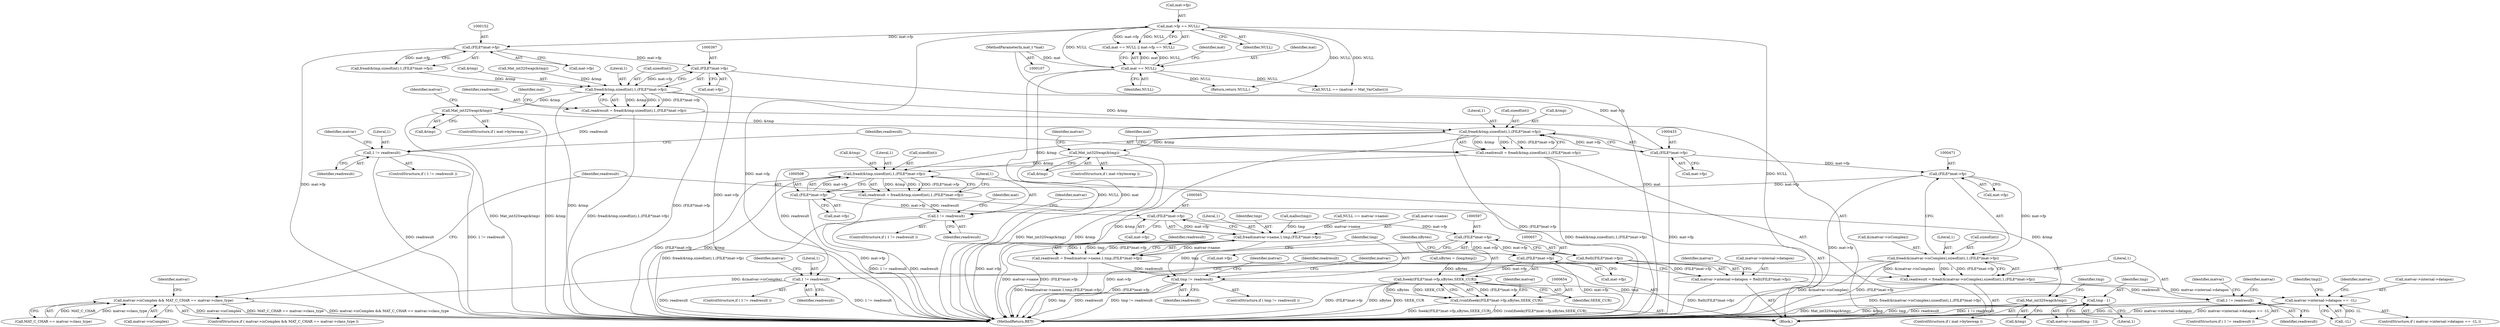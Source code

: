 digraph "0_matio_651a8e28099edb5fbb9e4e1d4d3238848f446c9a@pointer" {
"1000396" [label="(Call,(FILE*)mat->fp)"];
"1000151" [label="(Call,(FILE*)mat->fp)"];
"1000127" [label="(Call,mat->fp == NULL)"];
"1000124" [label="(Call,mat == NULL)"];
"1000108" [label="(MethodParameterIn,mat_t *mat)"];
"1000390" [label="(Call,fread(&tmp,sizeof(int),1,(FILE*)mat->fp))"];
"1000388" [label="(Call,readresult = fread(&tmp,sizeof(int),1,(FILE*)mat->fp))"];
"1000416" [label="(Call,1 != readresult)"];
"1000405" [label="(Call,Mat_int32Swap(&tmp))"];
"1000426" [label="(Call,fread(&tmp,sizeof(int),1,(FILE*)mat->fp))"];
"1000424" [label="(Call,readresult = fread(&tmp,sizeof(int),1,(FILE*)mat->fp))"];
"1000452" [label="(Call,1 != readresult)"];
"1000441" [label="(Call,Mat_int32Swap(&tmp))"];
"1000501" [label="(Call,fread(&tmp,sizeof(int),1,(FILE*)mat->fp))"];
"1000499" [label="(Call,readresult = fread(&tmp,sizeof(int),1,(FILE*)mat->fp))"];
"1000513" [label="(Call,1 != readresult)"];
"1000525" [label="(Call,Mat_int32Swap(&tmp))"];
"1000432" [label="(Call,(FILE*)mat->fp)"];
"1000470" [label="(Call,(FILE*)mat->fp)"];
"1000462" [label="(Call,fread(&(matvar->isComplex),sizeof(int),1,(FILE*)mat->fp))"];
"1000460" [label="(Call,readresult = fread(&(matvar->isComplex),sizeof(int),1,(FILE*)mat->fp))"];
"1000476" [label="(Call,1 != readresult)"];
"1000485" [label="(Call,matvar->isComplex && MAT_C_CHAR == matvar->class_type)"];
"1000507" [label="(Call,(FILE*)mat->fp)"];
"1000564" [label="(Call,(FILE*)mat->fp)"];
"1000558" [label="(Call,fread(matvar->name,1,tmp,(FILE*)mat->fp))"];
"1000556" [label="(Call,readresult = fread(matvar->name,1,tmp,(FILE*)mat->fp))"];
"1000570" [label="(Call,tmp != readresult)"];
"1000585" [label="(Call,tmp - 1)"];
"1000596" [label="(Call,(FILE*)mat->fp)"];
"1000595" [label="(Call,ftell((FILE*)mat->fp))"];
"1000589" [label="(Call,matvar->internal->datapos = ftell((FILE*)mat->fp))"];
"1000602" [label="(Call,matvar->internal->datapos == -1L)"];
"1000656" [label="(Call,(FILE*)mat->fp)"];
"1000655" [label="(Call,fseek((FILE*)mat->fp,nBytes,SEEK_CUR))"];
"1000653" [label="(Call,(void)fseek((FILE*)mat->fp,nBytes,SEEK_CUR))"];
"1000153" [label="(Call,mat->fp)"];
"1000563" [label="(Identifier,tmp)"];
"1000469" [label="(Literal,1)"];
"1000467" [label="(Call,sizeof(int))"];
"1000526" [label="(Call,&tmp)"];
"1000485" [label="(Call,matvar->isComplex && MAT_C_CHAR == matvar->class_type)"];
"1000472" [label="(Call,mat->fp)"];
"1000566" [label="(Call,mat->fp)"];
"1000496" [label="(Identifier,matvar)"];
"1000108" [label="(MethodParameterIn,mat_t *mat)"];
"1000506" [label="(Literal,1)"];
"1000608" [label="(Call,-1L)"];
"1000556" [label="(Call,readresult = fread(matvar->name,1,tmp,(FILE*)mat->fp))"];
"1000454" [label="(Identifier,readresult)"];
"1000570" [label="(Call,tmp != readresult)"];
"1000512" [label="(ControlStructure,if ( 1 != readresult ))"];
"1000395" [label="(Literal,1)"];
"1000131" [label="(Identifier,NULL)"];
"1000415" [label="(ControlStructure,if ( 1 != readresult ))"];
"1000460" [label="(Call,readresult = fread(&(matvar->isComplex),sizeof(int),1,(FILE*)mat->fp))"];
"1000453" [label="(Literal,1)"];
"1000403" [label="(Identifier,mat)"];
"1000462" [label="(Call,fread(&(matvar->isComplex),sizeof(int),1,(FILE*)mat->fp))"];
"1000612" [label="(Identifier,matvar)"];
"1000431" [label="(Literal,1)"];
"1000514" [label="(Literal,1)"];
"1000145" [label="(Call,fread(&tmp,sizeof(int),1,(FILE*)mat->fp))"];
"1000602" [label="(Call,matvar->internal->datapos == -1L)"];
"1000648" [label="(Call,nBytes = (long)tmp2)"];
"1000598" [label="(Call,mat->fp)"];
"1000543" [label="(Call,malloc(tmp))"];
"1000603" [label="(Call,matvar->internal->datapos)"];
"1000406" [label="(Call,&tmp)"];
"1000389" [label="(Identifier,readresult)"];
"1000595" [label="(Call,ftell((FILE*)mat->fp))"];
"1000396" [label="(Call,(FILE*)mat->fp)"];
"1000605" [label="(Identifier,matvar)"];
"1000621" [label="(Identifier,tmp2)"];
"1000655" [label="(Call,fseek((FILE*)mat->fp,nBytes,SEEK_CUR))"];
"1000109" [label="(Block,)"];
"1000461" [label="(Identifier,readresult)"];
"1000658" [label="(Call,mat->fp)"];
"1000457" [label="(Identifier,matvar)"];
"1000572" [label="(Identifier,readresult)"];
"1000429" [label="(Call,sizeof(int))"];
"1000151" [label="(Call,(FILE*)mat->fp)"];
"1000596" [label="(Call,(FILE*)mat->fp)"];
"1000390" [label="(Call,fread(&tmp,sizeof(int),1,(FILE*)mat->fp))"];
"1000388" [label="(Call,readresult = fread(&tmp,sizeof(int),1,(FILE*)mat->fp))"];
"1000500" [label="(Identifier,readresult)"];
"1000504" [label="(Call,sizeof(int))"];
"1000564" [label="(Call,(FILE*)mat->fp)"];
"1000571" [label="(Identifier,tmp)"];
"1000575" [label="(Identifier,matvar)"];
"1000421" [label="(Identifier,matvar)"];
"1000656" [label="(Call,(FILE*)mat->fp)"];
"1000451" [label="(ControlStructure,if ( 1 != readresult ))"];
"1000665" [label="(MethodReturn,RET)"];
"1000478" [label="(Identifier,readresult)"];
"1000452" [label="(Call,1 != readresult)"];
"1000425" [label="(Identifier,readresult)"];
"1000393" [label="(Call,sizeof(int))"];
"1000128" [label="(Call,mat->fp)"];
"1000405" [label="(Call,Mat_int32Swap(&tmp))"];
"1000557" [label="(Identifier,readresult)"];
"1000129" [label="(Identifier,mat)"];
"1000416" [label="(Call,1 != readresult)"];
"1000398" [label="(Call,mat->fp)"];
"1000546" [label="(Call,NULL == matvar->name)"];
"1000424" [label="(Call,readresult = fread(&tmp,sizeof(int),1,(FILE*)mat->fp))"];
"1000475" [label="(ControlStructure,if ( 1 != readresult ))"];
"1000569" [label="(ControlStructure,if ( tmp != readresult ))"];
"1000583" [label="(Identifier,matvar)"];
"1000411" [label="(Identifier,matvar)"];
"1000585" [label="(Call,tmp - 1)"];
"1000502" [label="(Call,&tmp)"];
"1000463" [label="(Call,&(matvar->isComplex))"];
"1000499" [label="(Call,readresult = fread(&tmp,sizeof(int),1,(FILE*)mat->fp))"];
"1000513" [label="(Call,1 != readresult)"];
"1000653" [label="(Call,(void)fseek((FILE*)mat->fp,nBytes,SEEK_CUR))"];
"1000470" [label="(Call,(FILE*)mat->fp)"];
"1000484" [label="(ControlStructure,if ( matvar->isComplex && MAT_C_CHAR == matvar->class_type ))"];
"1000486" [label="(Call,matvar->isComplex)"];
"1000530" [label="(Identifier,tmp)"];
"1000501" [label="(Call,fread(&tmp,sizeof(int),1,(FILE*)mat->fp))"];
"1000439" [label="(Identifier,mat)"];
"1000437" [label="(ControlStructure,if ( mat->byteswap ))"];
"1000507" [label="(Call,(FILE*)mat->fp)"];
"1000664" [label="(Identifier,matvar)"];
"1000401" [label="(ControlStructure,if ( mat->byteswap ))"];
"1000525" [label="(Call,Mat_int32Swap(&tmp))"];
"1000558" [label="(Call,fread(matvar->name,1,tmp,(FILE*)mat->fp))"];
"1000391" [label="(Call,&tmp)"];
"1000523" [label="(Identifier,mat)"];
"1000589" [label="(Call,matvar->internal->datapos = ftell((FILE*)mat->fp))"];
"1000181" [label="(Call,Mat_int32Swap(&tmp))"];
"1000489" [label="(Call,MAT_C_CHAR == matvar->class_type)"];
"1000586" [label="(Identifier,tmp)"];
"1000661" [label="(Identifier,nBytes)"];
"1000662" [label="(Identifier,SEEK_CUR)"];
"1000426" [label="(Call,fread(&tmp,sizeof(int),1,(FILE*)mat->fp))"];
"1000132" [label="(Return,return NULL;)"];
"1000447" [label="(Identifier,matvar)"];
"1000559" [label="(Call,matvar->name)"];
"1000477" [label="(Literal,1)"];
"1000581" [label="(Call,matvar->name[tmp - 1])"];
"1000521" [label="(ControlStructure,if ( mat->byteswap ))"];
"1000590" [label="(Call,matvar->internal->datapos)"];
"1000562" [label="(Literal,1)"];
"1000127" [label="(Call,mat->fp == NULL)"];
"1000518" [label="(Identifier,matvar)"];
"1000601" [label="(ControlStructure,if ( matvar->internal->datapos == -1L ))"];
"1000434" [label="(Call,mat->fp)"];
"1000487" [label="(Identifier,matvar)"];
"1000441" [label="(Call,Mat_int32Swap(&tmp))"];
"1000587" [label="(Literal,1)"];
"1000126" [label="(Identifier,NULL)"];
"1000442" [label="(Call,&tmp)"];
"1000509" [label="(Call,mat->fp)"];
"1000427" [label="(Call,&tmp)"];
"1000125" [label="(Identifier,mat)"];
"1000123" [label="(Call,mat == NULL || mat->fp == NULL)"];
"1000136" [label="(Call,NULL == (matvar = Mat_VarCalloc()))"];
"1000432" [label="(Call,(FILE*)mat->fp)"];
"1000476" [label="(Call,1 != readresult)"];
"1000124" [label="(Call,mat == NULL)"];
"1000417" [label="(Literal,1)"];
"1000481" [label="(Identifier,matvar)"];
"1000515" [label="(Identifier,readresult)"];
"1000418" [label="(Identifier,readresult)"];
"1000396" -> "1000390"  [label="AST: "];
"1000396" -> "1000398"  [label="CFG: "];
"1000397" -> "1000396"  [label="AST: "];
"1000398" -> "1000396"  [label="AST: "];
"1000390" -> "1000396"  [label="CFG: "];
"1000396" -> "1000665"  [label="DDG: mat->fp"];
"1000396" -> "1000390"  [label="DDG: mat->fp"];
"1000151" -> "1000396"  [label="DDG: mat->fp"];
"1000396" -> "1000432"  [label="DDG: mat->fp"];
"1000151" -> "1000145"  [label="AST: "];
"1000151" -> "1000153"  [label="CFG: "];
"1000152" -> "1000151"  [label="AST: "];
"1000153" -> "1000151"  [label="AST: "];
"1000145" -> "1000151"  [label="CFG: "];
"1000151" -> "1000665"  [label="DDG: mat->fp"];
"1000151" -> "1000145"  [label="DDG: mat->fp"];
"1000127" -> "1000151"  [label="DDG: mat->fp"];
"1000127" -> "1000123"  [label="AST: "];
"1000127" -> "1000131"  [label="CFG: "];
"1000128" -> "1000127"  [label="AST: "];
"1000131" -> "1000127"  [label="AST: "];
"1000123" -> "1000127"  [label="CFG: "];
"1000127" -> "1000665"  [label="DDG: mat->fp"];
"1000127" -> "1000665"  [label="DDG: NULL"];
"1000127" -> "1000123"  [label="DDG: mat->fp"];
"1000127" -> "1000123"  [label="DDG: NULL"];
"1000124" -> "1000127"  [label="DDG: NULL"];
"1000127" -> "1000132"  [label="DDG: NULL"];
"1000127" -> "1000136"  [label="DDG: NULL"];
"1000124" -> "1000123"  [label="AST: "];
"1000124" -> "1000126"  [label="CFG: "];
"1000125" -> "1000124"  [label="AST: "];
"1000126" -> "1000124"  [label="AST: "];
"1000129" -> "1000124"  [label="CFG: "];
"1000123" -> "1000124"  [label="CFG: "];
"1000124" -> "1000665"  [label="DDG: NULL"];
"1000124" -> "1000665"  [label="DDG: mat"];
"1000124" -> "1000123"  [label="DDG: mat"];
"1000124" -> "1000123"  [label="DDG: NULL"];
"1000108" -> "1000124"  [label="DDG: mat"];
"1000124" -> "1000132"  [label="DDG: NULL"];
"1000124" -> "1000136"  [label="DDG: NULL"];
"1000108" -> "1000107"  [label="AST: "];
"1000108" -> "1000665"  [label="DDG: mat"];
"1000390" -> "1000388"  [label="AST: "];
"1000391" -> "1000390"  [label="AST: "];
"1000393" -> "1000390"  [label="AST: "];
"1000395" -> "1000390"  [label="AST: "];
"1000388" -> "1000390"  [label="CFG: "];
"1000390" -> "1000665"  [label="DDG: (FILE*)mat->fp"];
"1000390" -> "1000665"  [label="DDG: &tmp"];
"1000390" -> "1000388"  [label="DDG: &tmp"];
"1000390" -> "1000388"  [label="DDG: 1"];
"1000390" -> "1000388"  [label="DDG: (FILE*)mat->fp"];
"1000181" -> "1000390"  [label="DDG: &tmp"];
"1000145" -> "1000390"  [label="DDG: &tmp"];
"1000390" -> "1000405"  [label="DDG: &tmp"];
"1000390" -> "1000426"  [label="DDG: &tmp"];
"1000388" -> "1000109"  [label="AST: "];
"1000389" -> "1000388"  [label="AST: "];
"1000403" -> "1000388"  [label="CFG: "];
"1000388" -> "1000665"  [label="DDG: fread(&tmp,sizeof(int),1,(FILE*)mat->fp)"];
"1000388" -> "1000416"  [label="DDG: readresult"];
"1000416" -> "1000415"  [label="AST: "];
"1000416" -> "1000418"  [label="CFG: "];
"1000417" -> "1000416"  [label="AST: "];
"1000418" -> "1000416"  [label="AST: "];
"1000421" -> "1000416"  [label="CFG: "];
"1000425" -> "1000416"  [label="CFG: "];
"1000416" -> "1000665"  [label="DDG: 1 != readresult"];
"1000416" -> "1000665"  [label="DDG: readresult"];
"1000405" -> "1000401"  [label="AST: "];
"1000405" -> "1000406"  [label="CFG: "];
"1000406" -> "1000405"  [label="AST: "];
"1000411" -> "1000405"  [label="CFG: "];
"1000405" -> "1000665"  [label="DDG: Mat_int32Swap(&tmp)"];
"1000405" -> "1000665"  [label="DDG: &tmp"];
"1000405" -> "1000426"  [label="DDG: &tmp"];
"1000426" -> "1000424"  [label="AST: "];
"1000426" -> "1000432"  [label="CFG: "];
"1000427" -> "1000426"  [label="AST: "];
"1000429" -> "1000426"  [label="AST: "];
"1000431" -> "1000426"  [label="AST: "];
"1000432" -> "1000426"  [label="AST: "];
"1000424" -> "1000426"  [label="CFG: "];
"1000426" -> "1000665"  [label="DDG: &tmp"];
"1000426" -> "1000665"  [label="DDG: (FILE*)mat->fp"];
"1000426" -> "1000424"  [label="DDG: &tmp"];
"1000426" -> "1000424"  [label="DDG: 1"];
"1000426" -> "1000424"  [label="DDG: (FILE*)mat->fp"];
"1000432" -> "1000426"  [label="DDG: mat->fp"];
"1000426" -> "1000441"  [label="DDG: &tmp"];
"1000426" -> "1000501"  [label="DDG: &tmp"];
"1000424" -> "1000109"  [label="AST: "];
"1000425" -> "1000424"  [label="AST: "];
"1000439" -> "1000424"  [label="CFG: "];
"1000424" -> "1000665"  [label="DDG: fread(&tmp,sizeof(int),1,(FILE*)mat->fp)"];
"1000424" -> "1000452"  [label="DDG: readresult"];
"1000452" -> "1000451"  [label="AST: "];
"1000452" -> "1000454"  [label="CFG: "];
"1000453" -> "1000452"  [label="AST: "];
"1000454" -> "1000452"  [label="AST: "];
"1000457" -> "1000452"  [label="CFG: "];
"1000461" -> "1000452"  [label="CFG: "];
"1000452" -> "1000665"  [label="DDG: 1 != readresult"];
"1000452" -> "1000665"  [label="DDG: readresult"];
"1000441" -> "1000437"  [label="AST: "];
"1000441" -> "1000442"  [label="CFG: "];
"1000442" -> "1000441"  [label="AST: "];
"1000447" -> "1000441"  [label="CFG: "];
"1000441" -> "1000665"  [label="DDG: &tmp"];
"1000441" -> "1000665"  [label="DDG: Mat_int32Swap(&tmp)"];
"1000441" -> "1000501"  [label="DDG: &tmp"];
"1000501" -> "1000499"  [label="AST: "];
"1000501" -> "1000507"  [label="CFG: "];
"1000502" -> "1000501"  [label="AST: "];
"1000504" -> "1000501"  [label="AST: "];
"1000506" -> "1000501"  [label="AST: "];
"1000507" -> "1000501"  [label="AST: "];
"1000499" -> "1000501"  [label="CFG: "];
"1000501" -> "1000665"  [label="DDG: (FILE*)mat->fp"];
"1000501" -> "1000665"  [label="DDG: &tmp"];
"1000501" -> "1000499"  [label="DDG: &tmp"];
"1000501" -> "1000499"  [label="DDG: 1"];
"1000501" -> "1000499"  [label="DDG: (FILE*)mat->fp"];
"1000507" -> "1000501"  [label="DDG: mat->fp"];
"1000501" -> "1000525"  [label="DDG: &tmp"];
"1000499" -> "1000109"  [label="AST: "];
"1000500" -> "1000499"  [label="AST: "];
"1000514" -> "1000499"  [label="CFG: "];
"1000499" -> "1000665"  [label="DDG: fread(&tmp,sizeof(int),1,(FILE*)mat->fp)"];
"1000499" -> "1000513"  [label="DDG: readresult"];
"1000513" -> "1000512"  [label="AST: "];
"1000513" -> "1000515"  [label="CFG: "];
"1000514" -> "1000513"  [label="AST: "];
"1000515" -> "1000513"  [label="AST: "];
"1000518" -> "1000513"  [label="CFG: "];
"1000523" -> "1000513"  [label="CFG: "];
"1000513" -> "1000665"  [label="DDG: 1 != readresult"];
"1000513" -> "1000665"  [label="DDG: readresult"];
"1000525" -> "1000521"  [label="AST: "];
"1000525" -> "1000526"  [label="CFG: "];
"1000526" -> "1000525"  [label="AST: "];
"1000530" -> "1000525"  [label="CFG: "];
"1000525" -> "1000665"  [label="DDG: Mat_int32Swap(&tmp)"];
"1000525" -> "1000665"  [label="DDG: &tmp"];
"1000432" -> "1000434"  [label="CFG: "];
"1000433" -> "1000432"  [label="AST: "];
"1000434" -> "1000432"  [label="AST: "];
"1000432" -> "1000665"  [label="DDG: mat->fp"];
"1000432" -> "1000470"  [label="DDG: mat->fp"];
"1000470" -> "1000462"  [label="AST: "];
"1000470" -> "1000472"  [label="CFG: "];
"1000471" -> "1000470"  [label="AST: "];
"1000472" -> "1000470"  [label="AST: "];
"1000462" -> "1000470"  [label="CFG: "];
"1000470" -> "1000665"  [label="DDG: mat->fp"];
"1000470" -> "1000462"  [label="DDG: mat->fp"];
"1000470" -> "1000507"  [label="DDG: mat->fp"];
"1000462" -> "1000460"  [label="AST: "];
"1000463" -> "1000462"  [label="AST: "];
"1000467" -> "1000462"  [label="AST: "];
"1000469" -> "1000462"  [label="AST: "];
"1000460" -> "1000462"  [label="CFG: "];
"1000462" -> "1000665"  [label="DDG: &(matvar->isComplex)"];
"1000462" -> "1000665"  [label="DDG: (FILE*)mat->fp"];
"1000462" -> "1000460"  [label="DDG: &(matvar->isComplex)"];
"1000462" -> "1000460"  [label="DDG: 1"];
"1000462" -> "1000460"  [label="DDG: (FILE*)mat->fp"];
"1000462" -> "1000485"  [label="DDG: &(matvar->isComplex)"];
"1000460" -> "1000109"  [label="AST: "];
"1000461" -> "1000460"  [label="AST: "];
"1000477" -> "1000460"  [label="CFG: "];
"1000460" -> "1000665"  [label="DDG: fread(&(matvar->isComplex),sizeof(int),1,(FILE*)mat->fp)"];
"1000460" -> "1000476"  [label="DDG: readresult"];
"1000476" -> "1000475"  [label="AST: "];
"1000476" -> "1000478"  [label="CFG: "];
"1000477" -> "1000476"  [label="AST: "];
"1000478" -> "1000476"  [label="AST: "];
"1000481" -> "1000476"  [label="CFG: "];
"1000487" -> "1000476"  [label="CFG: "];
"1000476" -> "1000665"  [label="DDG: 1 != readresult"];
"1000476" -> "1000665"  [label="DDG: readresult"];
"1000485" -> "1000484"  [label="AST: "];
"1000485" -> "1000486"  [label="CFG: "];
"1000485" -> "1000489"  [label="CFG: "];
"1000486" -> "1000485"  [label="AST: "];
"1000489" -> "1000485"  [label="AST: "];
"1000496" -> "1000485"  [label="CFG: "];
"1000500" -> "1000485"  [label="CFG: "];
"1000485" -> "1000665"  [label="DDG: matvar->isComplex"];
"1000485" -> "1000665"  [label="DDG: MAT_C_CHAR == matvar->class_type"];
"1000485" -> "1000665"  [label="DDG: matvar->isComplex && MAT_C_CHAR == matvar->class_type"];
"1000489" -> "1000485"  [label="DDG: MAT_C_CHAR"];
"1000489" -> "1000485"  [label="DDG: matvar->class_type"];
"1000507" -> "1000509"  [label="CFG: "];
"1000508" -> "1000507"  [label="AST: "];
"1000509" -> "1000507"  [label="AST: "];
"1000507" -> "1000665"  [label="DDG: mat->fp"];
"1000507" -> "1000564"  [label="DDG: mat->fp"];
"1000564" -> "1000558"  [label="AST: "];
"1000564" -> "1000566"  [label="CFG: "];
"1000565" -> "1000564"  [label="AST: "];
"1000566" -> "1000564"  [label="AST: "];
"1000558" -> "1000564"  [label="CFG: "];
"1000564" -> "1000665"  [label="DDG: mat->fp"];
"1000564" -> "1000558"  [label="DDG: mat->fp"];
"1000564" -> "1000596"  [label="DDG: mat->fp"];
"1000558" -> "1000556"  [label="AST: "];
"1000559" -> "1000558"  [label="AST: "];
"1000562" -> "1000558"  [label="AST: "];
"1000563" -> "1000558"  [label="AST: "];
"1000556" -> "1000558"  [label="CFG: "];
"1000558" -> "1000665"  [label="DDG: matvar->name"];
"1000558" -> "1000665"  [label="DDG: (FILE*)mat->fp"];
"1000558" -> "1000556"  [label="DDG: matvar->name"];
"1000558" -> "1000556"  [label="DDG: 1"];
"1000558" -> "1000556"  [label="DDG: tmp"];
"1000558" -> "1000556"  [label="DDG: (FILE*)mat->fp"];
"1000546" -> "1000558"  [label="DDG: matvar->name"];
"1000543" -> "1000558"  [label="DDG: tmp"];
"1000558" -> "1000570"  [label="DDG: tmp"];
"1000556" -> "1000109"  [label="AST: "];
"1000557" -> "1000556"  [label="AST: "];
"1000571" -> "1000556"  [label="CFG: "];
"1000556" -> "1000665"  [label="DDG: fread(matvar->name,1,tmp,(FILE*)mat->fp)"];
"1000556" -> "1000570"  [label="DDG: readresult"];
"1000570" -> "1000569"  [label="AST: "];
"1000570" -> "1000572"  [label="CFG: "];
"1000571" -> "1000570"  [label="AST: "];
"1000572" -> "1000570"  [label="AST: "];
"1000575" -> "1000570"  [label="CFG: "];
"1000583" -> "1000570"  [label="CFG: "];
"1000570" -> "1000665"  [label="DDG: tmp"];
"1000570" -> "1000665"  [label="DDG: readresult"];
"1000570" -> "1000665"  [label="DDG: tmp != readresult"];
"1000570" -> "1000585"  [label="DDG: tmp"];
"1000585" -> "1000581"  [label="AST: "];
"1000585" -> "1000587"  [label="CFG: "];
"1000586" -> "1000585"  [label="AST: "];
"1000587" -> "1000585"  [label="AST: "];
"1000581" -> "1000585"  [label="CFG: "];
"1000585" -> "1000665"  [label="DDG: tmp"];
"1000596" -> "1000595"  [label="AST: "];
"1000596" -> "1000598"  [label="CFG: "];
"1000597" -> "1000596"  [label="AST: "];
"1000598" -> "1000596"  [label="AST: "];
"1000595" -> "1000596"  [label="CFG: "];
"1000596" -> "1000665"  [label="DDG: mat->fp"];
"1000596" -> "1000595"  [label="DDG: mat->fp"];
"1000596" -> "1000656"  [label="DDG: mat->fp"];
"1000595" -> "1000589"  [label="AST: "];
"1000589" -> "1000595"  [label="CFG: "];
"1000595" -> "1000665"  [label="DDG: (FILE*)mat->fp"];
"1000595" -> "1000589"  [label="DDG: (FILE*)mat->fp"];
"1000589" -> "1000109"  [label="AST: "];
"1000590" -> "1000589"  [label="AST: "];
"1000605" -> "1000589"  [label="CFG: "];
"1000589" -> "1000665"  [label="DDG: ftell((FILE*)mat->fp)"];
"1000589" -> "1000602"  [label="DDG: matvar->internal->datapos"];
"1000602" -> "1000601"  [label="AST: "];
"1000602" -> "1000608"  [label="CFG: "];
"1000603" -> "1000602"  [label="AST: "];
"1000608" -> "1000602"  [label="AST: "];
"1000612" -> "1000602"  [label="CFG: "];
"1000621" -> "1000602"  [label="CFG: "];
"1000602" -> "1000665"  [label="DDG: matvar->internal->datapos == -1L"];
"1000602" -> "1000665"  [label="DDG: -1L"];
"1000602" -> "1000665"  [label="DDG: matvar->internal->datapos"];
"1000608" -> "1000602"  [label="DDG: 1L"];
"1000656" -> "1000655"  [label="AST: "];
"1000656" -> "1000658"  [label="CFG: "];
"1000657" -> "1000656"  [label="AST: "];
"1000658" -> "1000656"  [label="AST: "];
"1000661" -> "1000656"  [label="CFG: "];
"1000656" -> "1000665"  [label="DDG: mat->fp"];
"1000656" -> "1000655"  [label="DDG: mat->fp"];
"1000655" -> "1000653"  [label="AST: "];
"1000655" -> "1000662"  [label="CFG: "];
"1000661" -> "1000655"  [label="AST: "];
"1000662" -> "1000655"  [label="AST: "];
"1000653" -> "1000655"  [label="CFG: "];
"1000655" -> "1000665"  [label="DDG: (FILE*)mat->fp"];
"1000655" -> "1000665"  [label="DDG: nBytes"];
"1000655" -> "1000665"  [label="DDG: SEEK_CUR"];
"1000655" -> "1000653"  [label="DDG: (FILE*)mat->fp"];
"1000655" -> "1000653"  [label="DDG: nBytes"];
"1000655" -> "1000653"  [label="DDG: SEEK_CUR"];
"1000648" -> "1000655"  [label="DDG: nBytes"];
"1000653" -> "1000109"  [label="AST: "];
"1000654" -> "1000653"  [label="AST: "];
"1000664" -> "1000653"  [label="CFG: "];
"1000653" -> "1000665"  [label="DDG: fseek((FILE*)mat->fp,nBytes,SEEK_CUR)"];
"1000653" -> "1000665"  [label="DDG: (void)fseek((FILE*)mat->fp,nBytes,SEEK_CUR)"];
}
